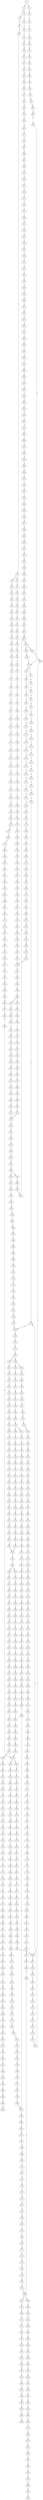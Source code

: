 strict digraph  {
	S0 -> S1 [ label = C ];
	S0 -> S2 [ label = T ];
	S1 -> S3 [ label = T ];
	S1 -> S4 [ label = G ];
	S2 -> S5 [ label = C ];
	S3 -> S6 [ label = G ];
	S4 -> S7 [ label = C ];
	S5 -> S8 [ label = C ];
	S6 -> S9 [ label = G ];
	S7 -> S10 [ label = G ];
	S8 -> S11 [ label = G ];
	S9 -> S12 [ label = A ];
	S10 -> S13 [ label = C ];
	S11 -> S14 [ label = T ];
	S12 -> S15 [ label = G ];
	S13 -> S16 [ label = G ];
	S13 -> S17 [ label = A ];
	S14 -> S18 [ label = G ];
	S15 -> S19 [ label = G ];
	S16 -> S20 [ label = A ];
	S17 -> S21 [ label = A ];
	S18 -> S22 [ label = G ];
	S19 -> S23 [ label = G ];
	S20 -> S24 [ label = G ];
	S21 -> S25 [ label = C ];
	S22 -> S26 [ label = C ];
	S23 -> S27 [ label = T ];
	S24 -> S28 [ label = C ];
	S25 -> S29 [ label = C ];
	S26 -> S30 [ label = C ];
	S27 -> S31 [ label = G ];
	S28 -> S32 [ label = A ];
	S29 -> S33 [ label = C ];
	S30 -> S34 [ label = C ];
	S31 -> S35 [ label = T ];
	S32 -> S36 [ label = G ];
	S33 -> S37 [ label = G ];
	S34 -> S38 [ label = G ];
	S35 -> S39 [ label = T ];
	S36 -> S40 [ label = T ];
	S37 -> S41 [ label = T ];
	S38 -> S42 [ label = T ];
	S39 -> S43 [ label = C ];
	S40 -> S44 [ label = G ];
	S41 -> S45 [ label = A ];
	S42 -> S46 [ label = C ];
	S43 -> S47 [ label = C ];
	S44 -> S48 [ label = C ];
	S45 -> S49 [ label = C ];
	S46 -> S50 [ label = C ];
	S47 -> S51 [ label = A ];
	S48 -> S52 [ label = A ];
	S49 -> S53 [ label = A ];
	S50 -> S54 [ label = A ];
	S51 -> S55 [ label = G ];
	S52 -> S56 [ label = A ];
	S53 -> S57 [ label = G ];
	S54 -> S58 [ label = G ];
	S55 -> S59 [ label = C ];
	S56 -> S60 [ label = C ];
	S57 -> S61 [ label = C ];
	S58 -> S62 [ label = T ];
	S59 -> S63 [ label = A ];
	S60 -> S64 [ label = A ];
	S61 -> S65 [ label = A ];
	S62 -> S66 [ label = A ];
	S63 -> S67 [ label = G ];
	S64 -> S68 [ label = G ];
	S65 -> S69 [ label = G ];
	S66 -> S70 [ label = G ];
	S67 -> S71 [ label = A ];
	S68 -> S72 [ label = C ];
	S69 -> S73 [ label = G ];
	S70 -> S74 [ label = G ];
	S70 -> S75 [ label = C ];
	S71 -> S76 [ label = T ];
	S72 -> S77 [ label = T ];
	S73 -> S78 [ label = T ];
	S74 -> S79 [ label = G ];
	S75 -> S80 [ label = T ];
	S76 -> S81 [ label = A ];
	S77 -> S82 [ label = A ];
	S78 -> S83 [ label = G ];
	S79 -> S84 [ label = T ];
	S80 -> S85 [ label = C ];
	S81 -> S86 [ label = A ];
	S82 -> S87 [ label = C ];
	S83 -> S88 [ label = C ];
	S84 -> S89 [ label = C ];
	S85 -> S90 [ label = C ];
	S86 -> S91 [ label = A ];
	S87 -> S92 [ label = G ];
	S88 -> S93 [ label = A ];
	S89 -> S94 [ label = A ];
	S90 -> S95 [ label = A ];
	S91 -> S96 [ label = A ];
	S92 -> S97 [ label = A ];
	S93 -> S98 [ label = C ];
	S94 -> S99 [ label = C ];
	S95 -> S100 [ label = C ];
	S96 -> S101 [ label = A ];
	S97 -> S102 [ label = G ];
	S98 -> S103 [ label = G ];
	S99 -> S104 [ label = T ];
	S100 -> S105 [ label = C ];
	S101 -> S106 [ label = C ];
	S102 -> S107 [ label = A ];
	S103 -> S108 [ label = C ];
	S104 -> S109 [ label = C ];
	S105 -> S110 [ label = G ];
	S106 -> S111 [ label = T ];
	S107 -> S112 [ label = A ];
	S108 -> S113 [ label = G ];
	S109 -> S114 [ label = G ];
	S110 -> S115 [ label = G ];
	S111 -> S116 [ label = T ];
	S112 -> S117 [ label = C ];
	S113 -> S118 [ label = G ];
	S114 -> S119 [ label = C ];
	S115 -> S120 [ label = A ];
	S116 -> S121 [ label = T ];
	S117 -> S122 [ label = T ];
	S118 -> S123 [ label = T ];
	S119 -> S124 [ label = T ];
	S120 -> S125 [ label = C ];
	S121 -> S126 [ label = G ];
	S122 -> S127 [ label = G ];
	S123 -> S128 [ label = G ];
	S124 -> S129 [ label = T ];
	S125 -> S130 [ label = G ];
	S126 -> S131 [ label = C ];
	S127 -> S132 [ label = G ];
	S128 -> S133 [ label = C ];
	S129 -> S134 [ label = C ];
	S130 -> S135 [ label = T ];
	S131 -> S136 [ label = C ];
	S132 -> S137 [ label = C ];
	S133 -> S138 [ label = C ];
	S134 -> S139 [ label = A ];
	S135 -> S140 [ label = C ];
	S136 -> S141 [ label = G ];
	S137 -> S142 [ label = G ];
	S138 -> S143 [ label = G ];
	S139 -> S144 [ label = T ];
	S140 -> S145 [ label = G ];
	S141 -> S146 [ label = T ];
	S142 -> S147 [ label = C ];
	S143 -> S148 [ label = C ];
	S144 -> S149 [ label = C ];
	S145 -> S150 [ label = T ];
	S146 -> S151 [ label = A ];
	S147 -> S152 [ label = A ];
	S148 -> S153 [ label = A ];
	S149 -> S154 [ label = C ];
	S150 -> S155 [ label = G ];
	S151 -> S156 [ label = G ];
	S152 -> S157 [ label = G ];
	S153 -> S158 [ label = A ];
	S154 -> S159 [ label = A ];
	S155 -> S160 [ label = A ];
	S156 -> S161 [ label = C ];
	S157 -> S162 [ label = C ];
	S158 -> S163 [ label = C ];
	S159 -> S164 [ label = G ];
	S160 -> S165 [ label = C ];
	S161 -> S166 [ label = C ];
	S162 -> S167 [ label = G ];
	S163 -> S168 [ label = C ];
	S164 -> S169 [ label = A ];
	S165 -> S170 [ label = C ];
	S166 -> S171 [ label = G ];
	S167 -> S172 [ label = G ];
	S168 -> S173 [ label = A ];
	S169 -> S174 [ label = A ];
	S170 -> S175 [ label = G ];
	S171 -> S176 [ label = G ];
	S172 -> S177 [ label = G ];
	S173 -> S178 [ label = G ];
	S174 -> S179 [ label = C ];
	S175 -> S180 [ label = G ];
	S176 -> S181 [ label = T ];
	S177 -> S182 [ label = T ];
	S178 -> S183 [ label = T ];
	S179 -> S184 [ label = C ];
	S180 -> S185 [ label = T ];
	S181 -> S186 [ label = G ];
	S182 -> S187 [ label = G ];
	S183 -> S188 [ label = C ];
	S184 -> S189 [ label = A ];
	S184 -> S190 [ label = G ];
	S185 -> S191 [ label = C ];
	S186 -> S192 [ label = A ];
	S187 -> S193 [ label = C ];
	S188 -> S194 [ label = G ];
	S189 -> S195 [ label = G ];
	S189 -> S196 [ label = C ];
	S190 -> S197 [ label = G ];
	S191 -> S198 [ label = G ];
	S192 -> S199 [ label = C ];
	S193 -> S200 [ label = C ];
	S194 -> S201 [ label = C ];
	S195 -> S202 [ label = A ];
	S196 -> S203 [ label = C ];
	S197 -> S204 [ label = A ];
	S198 -> S205 [ label = C ];
	S199 -> S206 [ label = G ];
	S200 -> S207 [ label = G ];
	S201 -> S208 [ label = G ];
	S202 -> S209 [ label = C ];
	S203 -> S210 [ label = A ];
	S204 -> S211 [ label = C ];
	S205 -> S212 [ label = G ];
	S206 -> S213 [ label = T ];
	S207 -> S214 [ label = C ];
	S208 -> S215 [ label = C ];
	S209 -> S216 [ label = T ];
	S210 -> S217 [ label = C ];
	S211 -> S218 [ label = G ];
	S212 -> S219 [ label = T ];
	S213 -> S220 [ label = G ];
	S214 -> S221 [ label = C ];
	S215 -> S222 [ label = A ];
	S216 -> S223 [ label = C ];
	S217 -> S224 [ label = C ];
	S218 -> S225 [ label = C ];
	S219 -> S226 [ label = A ];
	S220 -> S227 [ label = G ];
	S221 -> S228 [ label = G ];
	S222 -> S229 [ label = G ];
	S223 -> S230 [ label = C ];
	S224 -> S231 [ label = C ];
	S225 -> S232 [ label = C ];
	S226 -> S233 [ label = G ];
	S227 -> S234 [ label = G ];
	S228 -> S235 [ label = G ];
	S229 -> S236 [ label = C ];
	S230 -> S237 [ label = C ];
	S231 -> S238 [ label = C ];
	S232 -> S239 [ label = C ];
	S233 -> S240 [ label = C ];
	S234 -> S241 [ label = T ];
	S235 -> S242 [ label = T ];
	S236 -> S243 [ label = C ];
	S237 -> S244 [ label = A ];
	S238 -> S245 [ label = T ];
	S239 -> S246 [ label = A ];
	S240 -> S247 [ label = C ];
	S241 -> S248 [ label = A ];
	S242 -> S249 [ label = G ];
	S243 -> S250 [ label = G ];
	S244 -> S251 [ label = T ];
	S245 -> S252 [ label = T ];
	S246 -> S253 [ label = T ];
	S247 -> S254 [ label = G ];
	S248 -> S255 [ label = C ];
	S249 -> S256 [ label = G ];
	S250 -> S257 [ label = G ];
	S251 -> S258 [ label = C ];
	S252 -> S259 [ label = C ];
	S253 -> S260 [ label = C ];
	S254 -> S261 [ label = C ];
	S255 -> S262 [ label = T ];
	S256 -> S263 [ label = T ];
	S257 -> S264 [ label = T ];
	S258 -> S265 [ label = T ];
	S259 -> S266 [ label = C ];
	S259 -> S267 [ label = G ];
	S260 -> S268 [ label = G ];
	S261 -> S269 [ label = T ];
	S262 -> S270 [ label = A ];
	S263 -> S271 [ label = G ];
	S264 -> S272 [ label = G ];
	S265 -> S273 [ label = G ];
	S266 -> S274 [ label = T ];
	S267 -> S275 [ label = A ];
	S268 -> S276 [ label = T ];
	S269 -> S277 [ label = G ];
	S270 -> S278 [ label = T ];
	S271 -> S279 [ label = G ];
	S272 -> S280 [ label = G ];
	S273 -> S281 [ label = C ];
	S274 -> S282 [ label = G ];
	S275 -> S283 [ label = T ];
	S276 -> S284 [ label = C ];
	S277 -> S285 [ label = G ];
	S278 -> S286 [ label = T ];
	S279 -> S287 [ label = A ];
	S280 -> S288 [ label = A ];
	S281 -> S289 [ label = C ];
	S282 -> S290 [ label = T ];
	S283 -> S291 [ label = C ];
	S284 -> S292 [ label = C ];
	S285 -> S293 [ label = A ];
	S286 -> S294 [ label = G ];
	S287 -> S295 [ label = A ];
	S288 -> S296 [ label = A ];
	S289 -> S297 [ label = A ];
	S290 -> S298 [ label = C ];
	S291 -> S299 [ label = G ];
	S292 -> S300 [ label = T ];
	S293 -> S301 [ label = A ];
	S294 -> S302 [ label = G ];
	S295 -> S303 [ label = C ];
	S296 -> S304 [ label = G ];
	S297 -> S305 [ label = G ];
	S298 -> S306 [ label = C ];
	S299 -> S307 [ label = T ];
	S300 -> S308 [ label = C ];
	S301 -> S309 [ label = G ];
	S302 -> S310 [ label = A ];
	S303 -> S311 [ label = C ];
	S304 -> S312 [ label = A ];
	S305 -> S313 [ label = T ];
	S306 -> S314 [ label = T ];
	S307 -> S315 [ label = T ];
	S308 -> S316 [ label = T ];
	S309 -> S317 [ label = A ];
	S310 -> S318 [ label = A ];
	S311 -> S319 [ label = T ];
	S312 -> S320 [ label = A ];
	S313 -> S321 [ label = C ];
	S314 -> S322 [ label = T ];
	S315 -> S323 [ label = T ];
	S316 -> S324 [ label = T ];
	S317 -> S325 [ label = A ];
	S318 -> S326 [ label = C ];
	S319 -> S327 [ label = C ];
	S320 -> S328 [ label = C ];
	S321 -> S329 [ label = G ];
	S322 -> S330 [ label = G ];
	S323 -> S331 [ label = G ];
	S324 -> S332 [ label = C ];
	S325 -> S328 [ label = C ];
	S326 -> S333 [ label = G ];
	S327 -> S334 [ label = G ];
	S328 -> S335 [ label = G ];
	S329 -> S336 [ label = T ];
	S330 -> S337 [ label = T ];
	S331 -> S338 [ label = T ];
	S332 -> S339 [ label = T ];
	S333 -> S340 [ label = G ];
	S334 -> S341 [ label = G ];
	S335 -> S342 [ label = G ];
	S336 -> S343 [ label = A ];
	S337 -> S344 [ label = A ];
	S338 -> S345 [ label = A ];
	S339 -> S346 [ label = C ];
	S340 -> S347 [ label = T ];
	S341 -> S348 [ label = C ];
	S342 -> S349 [ label = C ];
	S343 -> S350 [ label = A ];
	S344 -> S351 [ label = G ];
	S345 -> S352 [ label = G ];
	S346 -> S353 [ label = G ];
	S347 -> S354 [ label = A ];
	S348 -> S355 [ label = A ];
	S349 -> S356 [ label = A ];
	S350 -> S357 [ label = G ];
	S351 -> S358 [ label = G ];
	S352 -> S359 [ label = G ];
	S353 -> S360 [ label = G ];
	S354 -> S361 [ label = C ];
	S355 -> S362 [ label = C ];
	S356 -> S363 [ label = C ];
	S357 -> S364 [ label = A ];
	S358 -> S365 [ label = A ];
	S359 -> S366 [ label = A ];
	S360 -> S367 [ label = A ];
	S361 -> S368 [ label = G ];
	S362 -> S369 [ label = G ];
	S363 -> S370 [ label = C ];
	S363 -> S371 [ label = T ];
	S364 -> S372 [ label = C ];
	S365 -> S373 [ label = G ];
	S366 -> S374 [ label = A ];
	S367 -> S375 [ label = G ];
	S368 -> S376 [ label = A ];
	S369 -> S377 [ label = C ];
	S370 -> S378 [ label = G ];
	S371 -> S379 [ label = G ];
	S372 -> S380 [ label = G ];
	S373 -> S381 [ label = A ];
	S374 -> S382 [ label = A ];
	S375 -> S383 [ label = A ];
	S376 -> S384 [ label = A ];
	S377 -> S385 [ label = G ];
	S378 -> S386 [ label = G ];
	S379 -> S387 [ label = G ];
	S380 -> S388 [ label = G ];
	S381 -> S389 [ label = G ];
	S382 -> S390 [ label = G ];
	S383 -> S391 [ label = G ];
	S384 -> S392 [ label = G ];
	S385 -> S393 [ label = C ];
	S386 -> S394 [ label = G ];
	S387 -> S395 [ label = G ];
	S388 -> S396 [ label = C ];
	S389 -> S397 [ label = G ];
	S390 -> S398 [ label = G ];
	S391 -> S399 [ label = G ];
	S392 -> S400 [ label = A ];
	S393 -> S401 [ label = G ];
	S394 -> S402 [ label = A ];
	S395 -> S403 [ label = A ];
	S396 -> S404 [ label = T ];
	S397 -> S405 [ label = T ];
	S398 -> S406 [ label = T ];
	S399 -> S407 [ label = T ];
	S400 -> S408 [ label = A ];
	S401 -> S409 [ label = C ];
	S401 -> S410 [ label = G ];
	S402 -> S411 [ label = A ];
	S403 -> S412 [ label = A ];
	S404 -> S413 [ label = C ];
	S405 -> S414 [ label = C ];
	S406 -> S415 [ label = C ];
	S407 -> S414 [ label = C ];
	S408 -> S416 [ label = G ];
	S409 -> S417 [ label = G ];
	S410 -> S418 [ label = C ];
	S411 -> S419 [ label = T ];
	S412 -> S420 [ label = C ];
	S413 -> S421 [ label = T ];
	S414 -> S422 [ label = C ];
	S415 -> S423 [ label = C ];
	S416 -> S424 [ label = T ];
	S417 -> S425 [ label = T ];
	S418 -> S426 [ label = T ];
	S419 -> S427 [ label = T ];
	S420 -> S428 [ label = T ];
	S421 -> S429 [ label = C ];
	S422 -> S430 [ label = C ];
	S423 -> S431 [ label = C ];
	S424 -> S432 [ label = G ];
	S425 -> S433 [ label = C ];
	S426 -> S434 [ label = G ];
	S427 -> S435 [ label = G ];
	S428 -> S436 [ label = G ];
	S429 -> S437 [ label = G ];
	S430 -> S438 [ label = A ];
	S430 -> S439 [ label = G ];
	S431 -> S440 [ label = G ];
	S432 -> S441 [ label = T ];
	S433 -> S442 [ label = G ];
	S434 -> S443 [ label = G ];
	S435 -> S444 [ label = A ];
	S436 -> S445 [ label = G ];
	S437 -> S446 [ label = A ];
	S438 -> S447 [ label = G ];
	S439 -> S448 [ label = G ];
	S440 -> S449 [ label = A ];
	S441 -> S450 [ label = C ];
	S442 -> S451 [ label = A ];
	S443 -> S452 [ label = A ];
	S444 -> S453 [ label = A ];
	S445 -> S454 [ label = A ];
	S446 -> S455 [ label = A ];
	S447 -> S456 [ label = A ];
	S448 -> S457 [ label = A ];
	S449 -> S458 [ label = A ];
	S450 -> S459 [ label = C ];
	S451 -> S460 [ label = C ];
	S452 -> S461 [ label = A ];
	S453 -> S462 [ label = C ];
	S454 -> S463 [ label = C ];
	S455 -> S464 [ label = G ];
	S456 -> S465 [ label = G ];
	S457 -> S466 [ label = G ];
	S458 -> S467 [ label = G ];
	S459 -> S468 [ label = T ];
	S460 -> S469 [ label = G ];
	S461 -> S470 [ label = T ];
	S462 -> S471 [ label = C ];
	S463 -> S472 [ label = C ];
	S464 -> S473 [ label = T ];
	S465 -> S474 [ label = C ];
	S466 -> S475 [ label = G ];
	S467 -> S476 [ label = T ];
	S468 -> S477 [ label = G ];
	S469 -> S478 [ label = C ];
	S470 -> S479 [ label = G ];
	S471 -> S480 [ label = C ];
	S472 -> S481 [ label = C ];
	S473 -> S482 [ label = C ];
	S474 -> S483 [ label = C ];
	S475 -> S484 [ label = C ];
	S476 -> S485 [ label = C ];
	S477 -> S486 [ label = G ];
	S478 -> S487 [ label = G ];
	S479 -> S488 [ label = G ];
	S480 -> S489 [ label = G ];
	S481 -> S490 [ label = G ];
	S482 -> S491 [ label = G ];
	S483 -> S492 [ label = A ];
	S484 -> S493 [ label = G ];
	S485 -> S494 [ label = G ];
	S486 -> S495 [ label = C ];
	S487 -> S496 [ label = C ];
	S488 -> S497 [ label = G ];
	S489 -> S498 [ label = T ];
	S490 -> S499 [ label = T ];
	S491 -> S500 [ label = C ];
	S492 -> S501 [ label = C ];
	S493 -> S502 [ label = T ];
	S494 -> S503 [ label = A ];
	S495 -> S504 [ label = C ];
	S496 -> S505 [ label = C ];
	S497 -> S506 [ label = G ];
	S498 -> S507 [ label = C ];
	S499 -> S508 [ label = C ];
	S500 -> S509 [ label = G ];
	S501 -> S510 [ label = G ];
	S502 -> S511 [ label = G ];
	S503 -> S512 [ label = G ];
	S504 -> S513 [ label = T ];
	S505 -> S514 [ label = T ];
	S506 -> S515 [ label = T ];
	S507 -> S516 [ label = T ];
	S508 -> S517 [ label = T ];
	S509 -> S518 [ label = G ];
	S510 -> S519 [ label = G ];
	S511 -> S520 [ label = G ];
	S512 -> S521 [ label = G ];
	S513 -> S522 [ label = G ];
	S514 -> S523 [ label = C ];
	S515 -> S524 [ label = C ];
	S516 -> S525 [ label = C ];
	S517 -> S525 [ label = C ];
	S518 -> S526 [ label = C ];
	S519 -> S527 [ label = T ];
	S520 -> S528 [ label = T ];
	S521 -> S529 [ label = T ];
	S522 -> S530 [ label = G ];
	S523 -> S531 [ label = G ];
	S524 -> S532 [ label = C ];
	S525 -> S533 [ label = G ];
	S526 -> S534 [ label = T ];
	S527 -> S535 [ label = T ];
	S528 -> S536 [ label = A ];
	S529 -> S537 [ label = A ];
	S530 -> S538 [ label = G ];
	S531 -> S539 [ label = G ];
	S532 -> S540 [ label = G ];
	S533 -> S541 [ label = G ];
	S534 -> S542 [ label = A ];
	S535 -> S543 [ label = A ];
	S536 -> S544 [ label = T ];
	S537 -> S545 [ label = T ];
	S538 -> S546 [ label = T ];
	S539 -> S547 [ label = G ];
	S540 -> S548 [ label = C ];
	S541 -> S549 [ label = C ];
	S542 -> S550 [ label = T ];
	S543 -> S551 [ label = C ];
	S544 -> S552 [ label = G ];
	S545 -> S553 [ label = A ];
	S546 -> S554 [ label = C ];
	S547 -> S555 [ label = C ];
	S548 -> S556 [ label = C ];
	S549 -> S557 [ label = A ];
	S550 -> S558 [ label = A ];
	S551 -> S559 [ label = T ];
	S552 -> S560 [ label = A ];
	S553 -> S561 [ label = A ];
	S554 -> S562 [ label = C ];
	S555 -> S563 [ label = T ];
	S556 -> S564 [ label = G ];
	S557 -> S565 [ label = C ];
	S558 -> S566 [ label = G ];
	S559 -> S567 [ label = G ];
	S560 -> S568 [ label = G ];
	S561 -> S569 [ label = G ];
	S562 -> S570 [ label = C ];
	S563 -> S571 [ label = C ];
	S564 -> S572 [ label = G ];
	S565 -> S573 [ label = C ];
	S566 -> S574 [ label = T ];
	S567 -> S575 [ label = C ];
	S568 -> S576 [ label = C ];
	S569 -> S577 [ label = T ];
	S570 -> S578 [ label = G ];
	S571 -> S579 [ label = A ];
	S572 -> S580 [ label = A ];
	S573 -> S581 [ label = G ];
	S574 -> S582 [ label = A ];
	S575 -> S583 [ label = A ];
	S576 -> S584 [ label = G ];
	S577 -> S585 [ label = C ];
	S578 -> S586 [ label = A ];
	S579 -> S587 [ label = C ];
	S580 -> S588 [ label = A ];
	S581 -> S589 [ label = A ];
	S582 -> S590 [ label = G ];
	S583 -> S591 [ label = G ];
	S584 -> S592 [ label = G ];
	S585 -> S593 [ label = G ];
	S586 -> S594 [ label = G ];
	S587 -> S595 [ label = G ];
	S588 -> S596 [ label = C ];
	S589 -> S597 [ label = G ];
	S589 -> S598 [ label = A ];
	S590 -> S599 [ label = C ];
	S591 -> S600 [ label = A ];
	S592 -> S601 [ label = T ];
	S593 -> S602 [ label = T ];
	S594 -> S603 [ label = T ];
	S595 -> S604 [ label = T ];
	S596 -> S605 [ label = T ];
	S597 -> S606 [ label = T ];
	S598 -> S607 [ label = T ];
	S599 -> S608 [ label = C ];
	S600 -> S609 [ label = C ];
	S601 -> S610 [ label = C ];
	S602 -> S611 [ label = G ];
	S603 -> S612 [ label = C ];
	S604 -> S613 [ label = C ];
	S605 -> S614 [ label = G ];
	S606 -> S615 [ label = C ];
	S607 -> S616 [ label = G ];
	S608 -> S617 [ label = G ];
	S609 -> S618 [ label = G ];
	S610 -> S619 [ label = G ];
	S611 -> S620 [ label = G ];
	S612 -> S621 [ label = C ];
	S613 -> S622 [ label = C ];
	S614 -> S623 [ label = C ];
	S615 -> S624 [ label = C ];
	S616 -> S625 [ label = T ];
	S617 -> S626 [ label = A ];
	S618 -> S627 [ label = G ];
	S619 -> S628 [ label = C ];
	S620 -> S629 [ label = T ];
	S621 -> S630 [ label = A ];
	S622 -> S631 [ label = A ];
	S623 -> S632 [ label = A ];
	S624 -> S630 [ label = A ];
	S625 -> S633 [ label = A ];
	S626 -> S634 [ label = A ];
	S627 -> S635 [ label = A ];
	S628 -> S636 [ label = A ];
	S629 -> S637 [ label = A ];
	S630 -> S638 [ label = G ];
	S631 -> S639 [ label = G ];
	S632 -> S640 [ label = A ];
	S633 -> S641 [ label = G ];
	S634 -> S642 [ label = A ];
	S635 -> S643 [ label = C ];
	S636 -> S644 [ label = C ];
	S637 -> S645 [ label = C ];
	S638 -> S646 [ label = T ];
	S638 -> S647 [ label = C ];
	S639 -> S648 [ label = C ];
	S640 -> S649 [ label = C ];
	S641 -> S650 [ label = T ];
	S642 -> S651 [ label = C ];
	S643 -> S652 [ label = A ];
	S644 -> S653 [ label = G ];
	S645 -> S654 [ label = C ];
	S646 -> S655 [ label = A ];
	S647 -> S656 [ label = T ];
	S648 -> S657 [ label = T ];
	S649 -> S658 [ label = C ];
	S650 -> S659 [ label = T ];
	S651 -> S660 [ label = C ];
	S652 -> S661 [ label = C ];
	S653 -> S662 [ label = C ];
	S654 -> S663 [ label = G ];
	S655 -> S70 [ label = G ];
	S656 -> S664 [ label = T ];
	S657 -> S664 [ label = T ];
	S658 -> S665 [ label = A ];
	S659 -> S666 [ label = T ];
	S660 -> S667 [ label = C ];
	S661 -> S668 [ label = A ];
	S662 -> S669 [ label = G ];
	S663 -> S670 [ label = G ];
	S664 -> S671 [ label = C ];
	S665 -> S672 [ label = G ];
	S666 -> S673 [ label = C ];
	S667 -> S674 [ label = C ];
	S668 -> S675 [ label = C ];
	S669 -> S676 [ label = C ];
	S670 -> S677 [ label = T ];
	S671 -> S678 [ label = A ];
	S672 -> S679 [ label = A ];
	S673 -> S680 [ label = A ];
	S674 -> S681 [ label = G ];
	S675 -> S682 [ label = C ];
	S676 -> S401 [ label = G ];
	S677 -> S683 [ label = G ];
	S678 -> S684 [ label = C ];
	S679 -> S685 [ label = A ];
	S680 -> S686 [ label = C ];
	S681 -> S687 [ label = A ];
	S682 -> S688 [ label = T ];
	S683 -> S689 [ label = G ];
	S684 -> S690 [ label = G ];
	S685 -> S691 [ label = C ];
	S686 -> S692 [ label = T ];
	S687 -> S693 [ label = C ];
	S688 -> S694 [ label = C ];
	S689 -> S695 [ label = T ];
	S690 -> S696 [ label = C ];
	S691 -> S697 [ label = A ];
	S692 -> S698 [ label = C ];
	S693 -> S699 [ label = T ];
	S694 -> S700 [ label = T ];
	S695 -> S701 [ label = T ];
	S696 -> S702 [ label = C ];
	S697 -> S703 [ label = G ];
	S698 -> S704 [ label = C ];
	S699 -> S705 [ label = A ];
	S700 -> S706 [ label = A ];
	S701 -> S707 [ label = A ];
	S702 -> S708 [ label = C ];
	S703 -> S709 [ label = C ];
	S704 -> S710 [ label = T ];
	S705 -> S711 [ label = G ];
	S706 -> S712 [ label = G ];
	S707 -> S713 [ label = G ];
	S708 -> S714 [ label = T ];
	S709 -> S715 [ label = C ];
	S710 -> S716 [ label = T ];
	S711 -> S717 [ label = A ];
	S712 -> S718 [ label = A ];
	S713 -> S719 [ label = A ];
	S714 -> S720 [ label = T ];
	S715 -> S721 [ label = G ];
	S716 -> S722 [ label = T ];
	S717 -> S723 [ label = A ];
	S718 -> S724 [ label = A ];
	S719 -> S725 [ label = A ];
	S720 -> S726 [ label = C ];
	S721 -> S727 [ label = T ];
	S722 -> S728 [ label = C ];
	S723 -> S729 [ label = T ];
	S724 -> S730 [ label = C ];
	S725 -> S731 [ label = G ];
	S726 -> S732 [ label = A ];
	S727 -> S733 [ label = C ];
	S728 -> S734 [ label = A ];
	S729 -> S735 [ label = C ];
	S730 -> S736 [ label = G ];
	S731 -> S737 [ label = G ];
	S732 -> S738 [ label = T ];
	S733 -> S739 [ label = C ];
	S734 -> S740 [ label = T ];
	S735 -> S741 [ label = G ];
	S736 -> S742 [ label = A ];
	S737 -> S743 [ label = G ];
	S738 -> S744 [ label = C ];
	S739 -> S745 [ label = T ];
	S740 -> S746 [ label = C ];
	S741 -> S747 [ label = G ];
	S742 -> S748 [ label = G ];
	S743 -> S749 [ label = G ];
	S744 -> S750 [ label = C ];
	S745 -> S751 [ label = C ];
	S746 -> S752 [ label = C ];
	S747 -> S753 [ label = G ];
	S748 -> S754 [ label = G ];
	S749 -> S755 [ label = G ];
	S750 -> S159 [ label = A ];
	S751 -> S756 [ label = T ];
	S752 -> S757 [ label = A ];
	S753 -> S758 [ label = T ];
	S754 -> S759 [ label = T ];
	S755 -> S760 [ label = T ];
	S756 -> S761 [ label = G ];
	S757 -> S164 [ label = G ];
	S758 -> S762 [ label = A ];
	S759 -> S763 [ label = G ];
	S760 -> S764 [ label = C ];
	S761 -> S765 [ label = T ];
	S762 -> S766 [ label = T ];
	S763 -> S767 [ label = T ];
	S764 -> S768 [ label = C ];
	S765 -> S769 [ label = C ];
	S766 -> S770 [ label = C ];
	S767 -> S771 [ label = C ];
	S768 -> S772 [ label = G ];
	S769 -> S773 [ label = G ];
	S770 -> S774 [ label = C ];
	S771 -> S775 [ label = C ];
	S772 -> S776 [ label = T ];
	S773 -> S777 [ label = T ];
	S774 -> S778 [ label = C ];
	S775 -> S779 [ label = C ];
	S776 -> S780 [ label = C ];
	S777 -> S781 [ label = G ];
	S778 -> S782 [ label = G ];
	S779 -> S783 [ label = T ];
	S780 -> S784 [ label = G ];
	S781 -> S785 [ label = G ];
	S782 -> S786 [ label = A ];
	S783 -> S787 [ label = G ];
	S784 -> S788 [ label = G ];
	S785 -> S789 [ label = T ];
	S786 -> S790 [ label = A ];
	S787 -> S791 [ label = T ];
	S788 -> S792 [ label = A ];
	S789 -> S637 [ label = A ];
	S790 -> S793 [ label = A ];
	S791 -> S794 [ label = C ];
	S792 -> S795 [ label = A ];
	S793 -> S796 [ label = G ];
	S794 -> S797 [ label = C ];
	S795 -> S798 [ label = C ];
	S796 -> S799 [ label = T ];
	S797 -> S800 [ label = T ];
	S798 -> S801 [ label = A ];
	S798 -> S802 [ label = T ];
	S799 -> S803 [ label = G ];
	S800 -> S804 [ label = A ];
	S801 -> S805 [ label = G ];
	S802 -> S806 [ label = A ];
	S803 -> S807 [ label = T ];
	S804 -> S808 [ label = C ];
	S805 -> S809 [ label = G ];
	S806 -> S810 [ label = C ];
	S807 -> S811 [ label = C ];
	S808 -> S812 [ label = T ];
	S809 -> S813 [ label = A ];
	S810 -> S814 [ label = A ];
	S811 -> S815 [ label = G ];
	S812 -> S816 [ label = A ];
	S813 -> S817 [ label = A ];
	S814 -> S818 [ label = A ];
	S815 -> S819 [ label = T ];
	S816 -> S820 [ label = C ];
	S817 -> S821 [ label = T ];
	S818 -> S822 [ label = C ];
	S819 -> S823 [ label = C ];
	S820 -> S824 [ label = C ];
	S821 -> S825 [ label = A ];
	S822 -> S826 [ label = G ];
	S823 -> S827 [ label = G ];
	S824 -> S828 [ label = A ];
	S825 -> S829 [ label = G ];
	S826 -> S830 [ label = A ];
	S827 -> S831 [ label = G ];
	S828 -> S832 [ label = G ];
	S829 -> S833 [ label = T ];
	S830 -> S834 [ label = A ];
	S831 -> S835 [ label = A ];
	S832 -> S836 [ label = G ];
	S833 -> S837 [ label = C ];
	S834 -> S838 [ label = A ];
	S835 -> S839 [ label = A ];
	S836 -> S840 [ label = A ];
	S837 -> S841 [ label = T ];
	S838 -> S842 [ label = A ];
	S839 -> S798 [ label = C ];
	S840 -> S843 [ label = G ];
	S841 -> S844 [ label = C ];
	S842 -> S845 [ label = C ];
	S843 -> S846 [ label = A ];
	S844 -> S847 [ label = T ];
	S845 -> S848 [ label = A ];
	S846 -> S849 [ label = G ];
	S847 -> S850 [ label = C ];
	S848 -> S851 [ label = G ];
	S849 -> S852 [ label = T ];
	S850 -> S853 [ label = T ];
	S851 -> S854 [ label = A ];
	S852 -> S855 [ label = C ];
	S853 -> S856 [ label = G ];
	S854 -> S857 [ label = A ];
	S855 -> S858 [ label = A ];
	S856 -> S859 [ label = A ];
	S857 -> S860 [ label = G ];
	S858 -> S861 [ label = G ];
	S859 -> S862 [ label = G ];
	S860 -> S863 [ label = G ];
	S861 -> S864 [ label = G ];
	S862 -> S865 [ label = T ];
	S863 -> S866 [ label = G ];
	S864 -> S867 [ label = A ];
	S865 -> S868 [ label = A ];
	S866 -> S869 [ label = G ];
	S867 -> S870 [ label = C ];
	S869 -> S871 [ label = T ];
	S870 -> S872 [ label = C ];
	S871 -> S873 [ label = C ];
	S872 -> S874 [ label = A ];
	S873 -> S875 [ label = T ];
	S874 -> S876 [ label = G ];
	S875 -> S877 [ label = C ];
	S876 -> S878 [ label = T ];
	S877 -> S879 [ label = T ];
	S878 -> S880 [ label = C ];
	S879 -> S881 [ label = C ];
	S880 -> S882 [ label = T ];
	S881 -> S883 [ label = G ];
	S882 -> S884 [ label = C ];
	S883 -> S885 [ label = T ];
	S884 -> S886 [ label = T ];
	S885 -> S887 [ label = G ];
	S886 -> S888 [ label = G ];
	S887 -> S889 [ label = G ];
	S888 -> S890 [ label = T ];
	S889 -> S891 [ label = T ];
	S890 -> S892 [ label = A ];
	S891 -> S893 [ label = A ];
}
